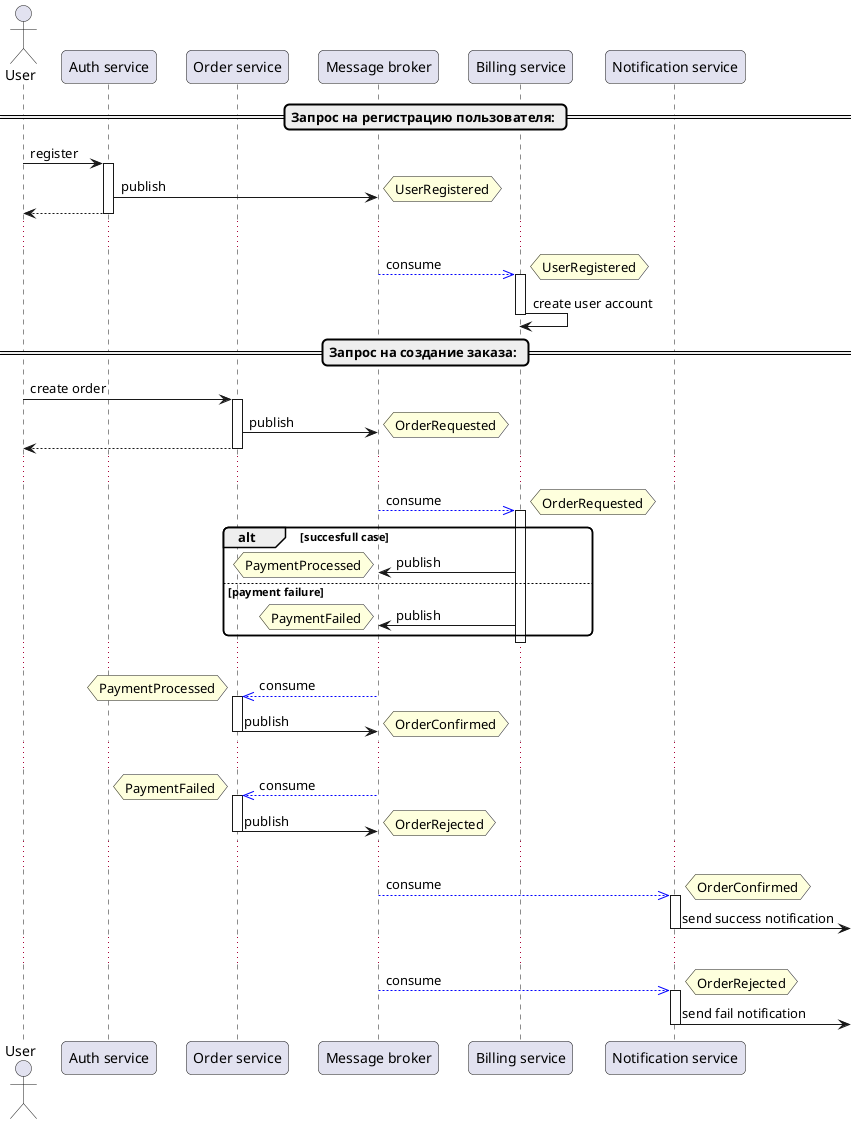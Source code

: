 @startuml
'https://plantuml.com/sequence-diagram

skinparam roundcorner 10
skinparam ParticipantPadding 10

actor User
participant "Auth service" as Auth
participant "Order service" as Order
participant "Message broker" as Broker
participant "Billing service" as Billing
participant "Notification service" as Notification

== Запрос на регистрацию пользователя: ==

User -> Auth : register
activate Auth
Auth -> Broker: publish
hnote right: UserRegistered
User <-- Auth
deactivate Auth
...
Broker -[#0000FF]-->> Billing: consume
hnote right: UserRegistered
activate Billing
Billing -> Billing: create user account
deactivate Billing

== Запрос на создание заказа: ==
User -> Order: create order
activate Order
Order -> Broker: publish
hnote right: OrderRequested
User <-- Order
deactivate Order
...
Broker -[#0000FF]-->> Billing: consume
hnote right: OrderRequested
activate Billing
alt succesfull case
Billing -> Broker: publish
hnote left: PaymentProcessed
else payment failure
Billing -> Broker: publish
hnote left: PaymentFailed
end
deactivate Billing
...
Broker -[#0000FF]-->> Order: consume
hnote left: PaymentProcessed
activate Order
Order -> Broker: publish
hnote right: OrderConfirmed
deactivate Order
...
Broker -[#0000FF]-->> Order: consume
hnote left: PaymentFailed
activate Order
Order -> Broker: publish
hnote right: OrderRejected
deactivate Order
...
Broker -[#0000FF]-->> Notification: consume
hnote right: OrderConfirmed
activate Notification
Notification -> : send success notification
deactivate Notification
...
Broker -[#0000FF]-->> Notification: consume
hnote right: OrderRejected
activate Notification
Notification -> : send fail notification
deactivate Notification
@enduml